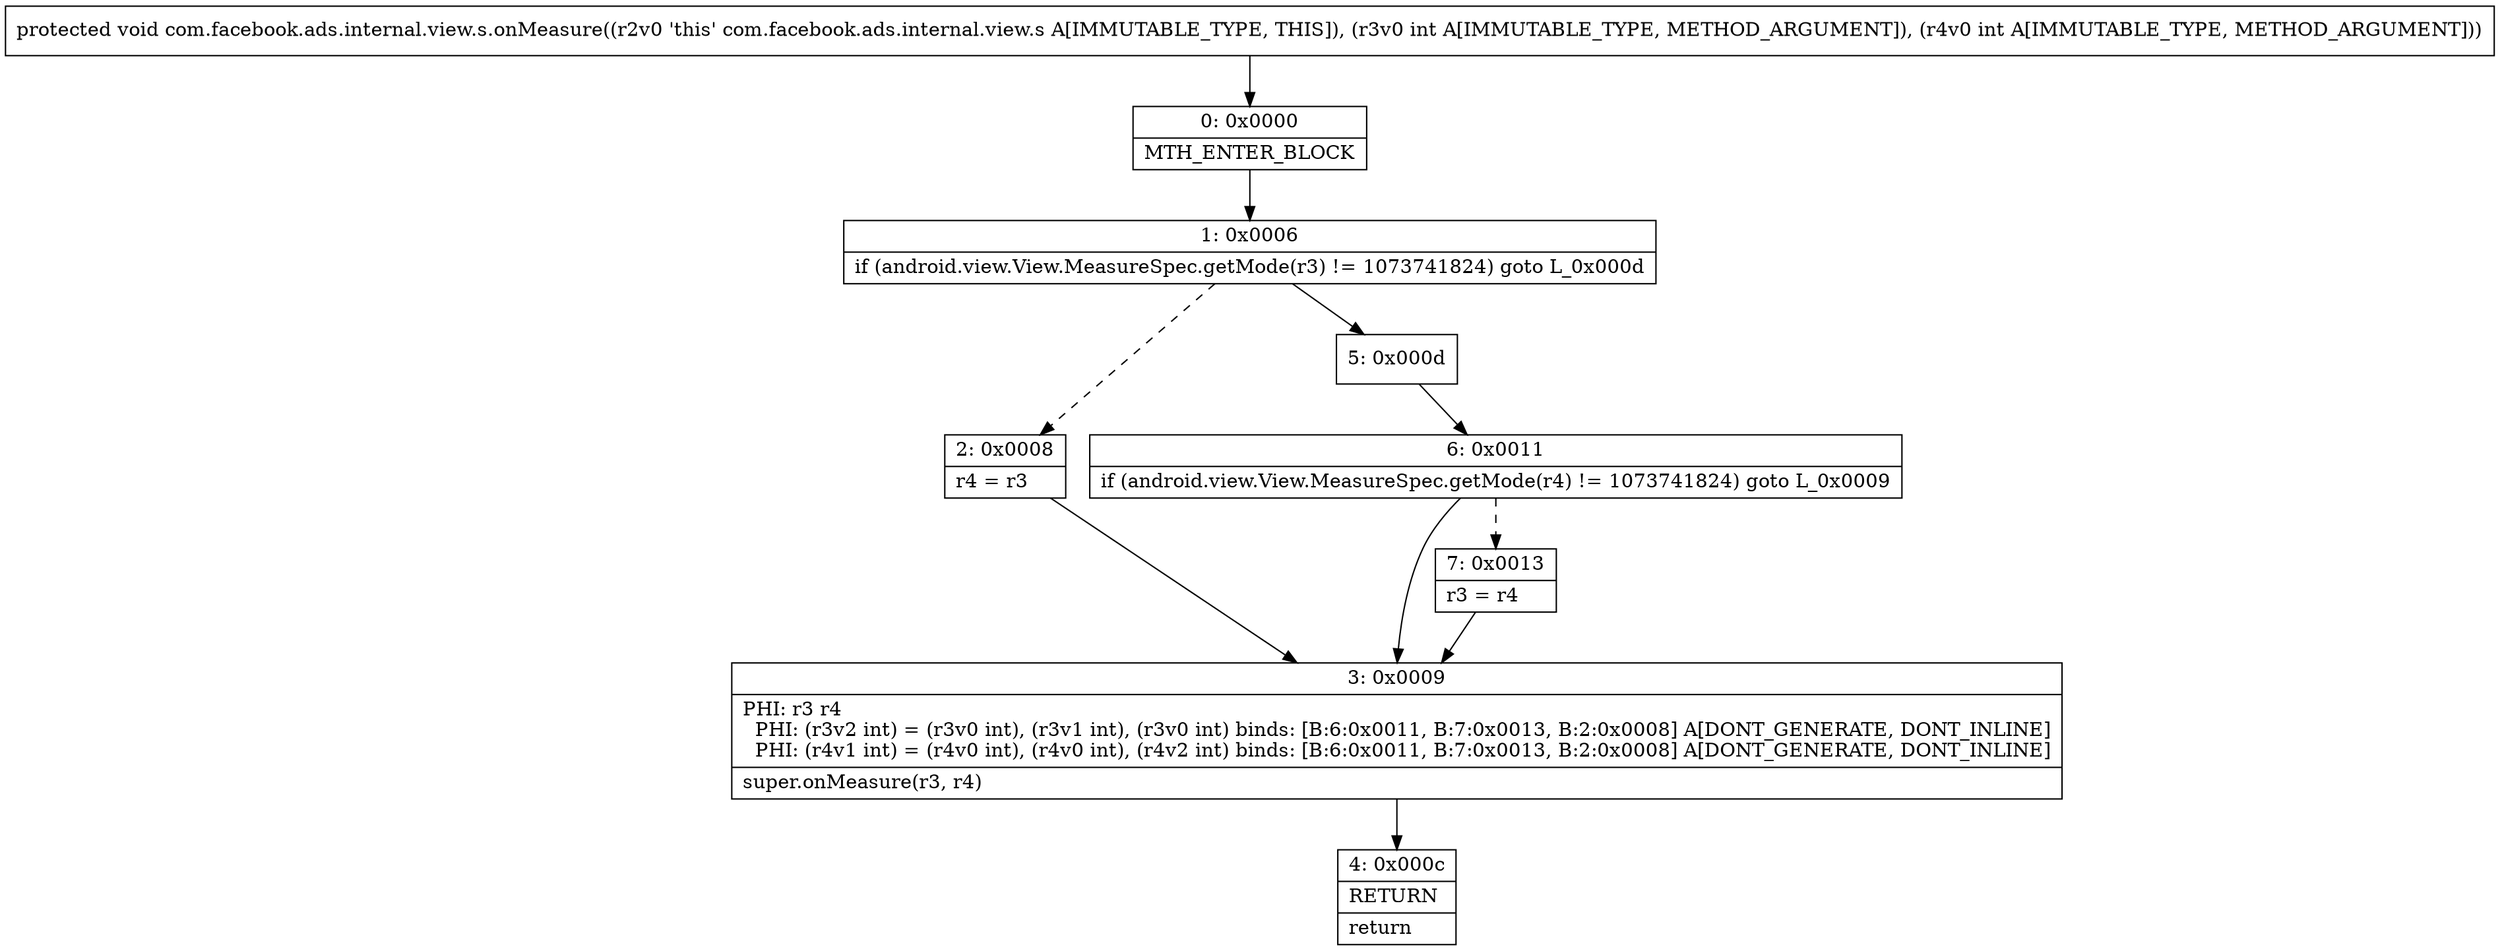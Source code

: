 digraph "CFG forcom.facebook.ads.internal.view.s.onMeasure(II)V" {
Node_0 [shape=record,label="{0\:\ 0x0000|MTH_ENTER_BLOCK\l}"];
Node_1 [shape=record,label="{1\:\ 0x0006|if (android.view.View.MeasureSpec.getMode(r3) != 1073741824) goto L_0x000d\l}"];
Node_2 [shape=record,label="{2\:\ 0x0008|r4 = r3\l}"];
Node_3 [shape=record,label="{3\:\ 0x0009|PHI: r3 r4 \l  PHI: (r3v2 int) = (r3v0 int), (r3v1 int), (r3v0 int) binds: [B:6:0x0011, B:7:0x0013, B:2:0x0008] A[DONT_GENERATE, DONT_INLINE]\l  PHI: (r4v1 int) = (r4v0 int), (r4v0 int), (r4v2 int) binds: [B:6:0x0011, B:7:0x0013, B:2:0x0008] A[DONT_GENERATE, DONT_INLINE]\l|super.onMeasure(r3, r4)\l}"];
Node_4 [shape=record,label="{4\:\ 0x000c|RETURN\l|return\l}"];
Node_5 [shape=record,label="{5\:\ 0x000d}"];
Node_6 [shape=record,label="{6\:\ 0x0011|if (android.view.View.MeasureSpec.getMode(r4) != 1073741824) goto L_0x0009\l}"];
Node_7 [shape=record,label="{7\:\ 0x0013|r3 = r4\l}"];
MethodNode[shape=record,label="{protected void com.facebook.ads.internal.view.s.onMeasure((r2v0 'this' com.facebook.ads.internal.view.s A[IMMUTABLE_TYPE, THIS]), (r3v0 int A[IMMUTABLE_TYPE, METHOD_ARGUMENT]), (r4v0 int A[IMMUTABLE_TYPE, METHOD_ARGUMENT])) }"];
MethodNode -> Node_0;
Node_0 -> Node_1;
Node_1 -> Node_2[style=dashed];
Node_1 -> Node_5;
Node_2 -> Node_3;
Node_3 -> Node_4;
Node_5 -> Node_6;
Node_6 -> Node_3;
Node_6 -> Node_7[style=dashed];
Node_7 -> Node_3;
}

